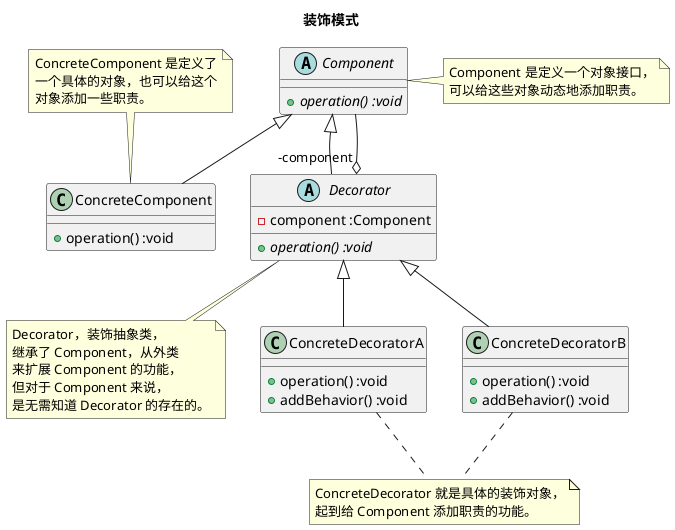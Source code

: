 @startuml

title <b>装饰模式</b>

abstract class Component {
  + {abstract} operation() :void
}
note right: Component 是定义一个对象接口，\n可以给这些对象动态地添加职责。

class ConcreteComponent {
  + operation() :void
}
note "ConcreteComponent 是定义了\n一个具体的对象，也可以给这个\n对象添加一些职责。" as ccn
ccn .. ConcreteComponent

abstract class Decorator {
  - component :Component
  + {abstract} operation() :void
}
note "Decorator，装饰抽象类，\n继承了 Component，从外类\n来扩展 Component 的功能，\n但对于 Component 来说，\n是无需知道 Decorator 的存在的。" as dn
Decorator .. dn

class ConcreteDecoratorA {
  + operation() :void
  + addBehavior() :void
}

class ConcreteDecoratorB {
  + operation() :void
  + addBehavior() :void
}
note "ConcreteDecorator 就是具体的装饰对象，\n起到给 Component 添加职责的功能。" as cdn
'cdn .. ConcreteDecoratorA
'cdn .. ConcreteDecoratorB
ConcreteDecoratorA .. cdn
ConcreteDecoratorB .. cdn

Decorator "-component" o-- Component

Component <|-- ConcreteComponent
Component <|-- Decorator
Decorator <|-- ConcreteDecoratorA
Decorator <|-- ConcreteDecoratorB

@enduml
